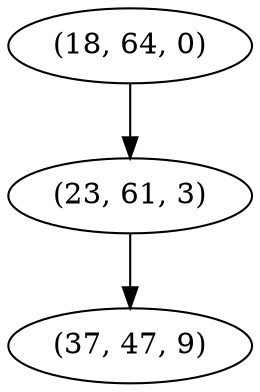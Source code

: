 digraph tree {
    "(18, 64, 0)";
    "(23, 61, 3)";
    "(37, 47, 9)";
    "(18, 64, 0)" -> "(23, 61, 3)";
    "(23, 61, 3)" -> "(37, 47, 9)";
}
